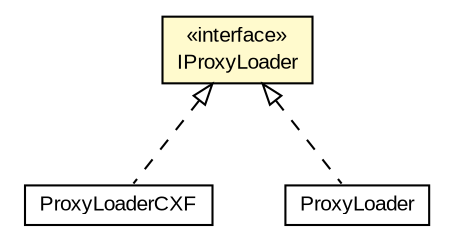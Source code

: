#!/usr/local/bin/dot
#
# Class diagram 
# Generated by UMLGraph version R5_6-24-gf6e263 (http://www.umlgraph.org/)
#

digraph G {
	edge [fontname="arial",fontsize=10,labelfontname="arial",labelfontsize=10];
	node [fontname="arial",fontsize=10,shape=plaintext];
	nodesep=0.25;
	ranksep=0.5;
	// org.miloss.fgsms.presentation.ProxyLoaderCXF
	c646228 [label=<<table title="org.miloss.fgsms.presentation.ProxyLoaderCXF" border="0" cellborder="1" cellspacing="0" cellpadding="2" port="p" href="./ProxyLoaderCXF.html">
		<tr><td><table border="0" cellspacing="0" cellpadding="1">
<tr><td align="center" balign="center"> ProxyLoaderCXF </td></tr>
		</table></td></tr>
		</table>>, URL="./ProxyLoaderCXF.html", fontname="arial", fontcolor="black", fontsize=10.0];
	// org.miloss.fgsms.presentation.ProxyLoader
	c646229 [label=<<table title="org.miloss.fgsms.presentation.ProxyLoader" border="0" cellborder="1" cellspacing="0" cellpadding="2" port="p" href="./ProxyLoader.html">
		<tr><td><table border="0" cellspacing="0" cellpadding="1">
<tr><td align="center" balign="center"> ProxyLoader </td></tr>
		</table></td></tr>
		</table>>, URL="./ProxyLoader.html", fontname="arial", fontcolor="black", fontsize=10.0];
	// org.miloss.fgsms.presentation.IProxyLoader
	c646252 [label=<<table title="org.miloss.fgsms.presentation.IProxyLoader" border="0" cellborder="1" cellspacing="0" cellpadding="2" port="p" bgcolor="lemonChiffon" href="./IProxyLoader.html">
		<tr><td><table border="0" cellspacing="0" cellpadding="1">
<tr><td align="center" balign="center"> &#171;interface&#187; </td></tr>
<tr><td align="center" balign="center"> IProxyLoader </td></tr>
		</table></td></tr>
		</table>>, URL="./IProxyLoader.html", fontname="arial", fontcolor="black", fontsize=10.0];
	//org.miloss.fgsms.presentation.ProxyLoaderCXF implements org.miloss.fgsms.presentation.IProxyLoader
	c646252:p -> c646228:p [dir=back,arrowtail=empty,style=dashed];
	//org.miloss.fgsms.presentation.ProxyLoader implements org.miloss.fgsms.presentation.IProxyLoader
	c646252:p -> c646229:p [dir=back,arrowtail=empty,style=dashed];
}

